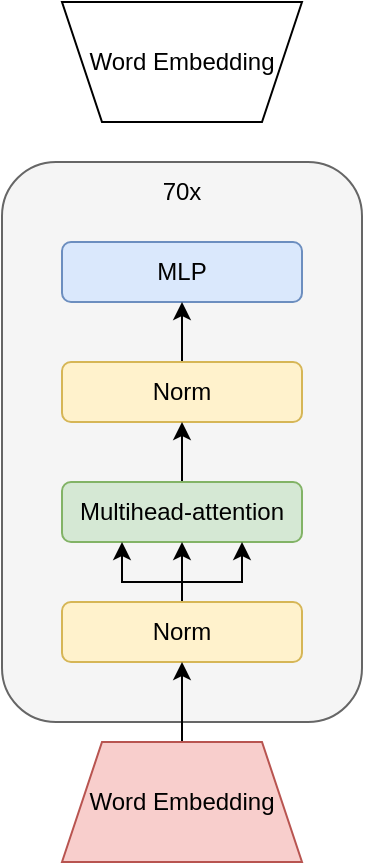 <mxfile version="21.3.7" type="github">
  <diagram name="第 1 页" id="Xxwj1tfnUvxStq_X9vwp">
    <mxGraphModel dx="906" dy="376" grid="1" gridSize="10" guides="1" tooltips="1" connect="1" arrows="1" fold="1" page="1" pageScale="1" pageWidth="827" pageHeight="1169" math="0" shadow="0">
      <root>
        <mxCell id="0" />
        <mxCell id="1" parent="0" />
        <mxCell id="9mFLSa__WdMMdHGMJDsr-13" value="" style="rounded=1;whiteSpace=wrap;html=1;fillColor=#f5f5f5;fontColor=#333333;strokeColor=#666666;" vertex="1" parent="1">
          <mxGeometry x="210" y="220" width="180" height="280" as="geometry" />
        </mxCell>
        <mxCell id="9mFLSa__WdMMdHGMJDsr-2" value="MLP" style="rounded=1;whiteSpace=wrap;html=1;fillColor=#dae8fc;strokeColor=#6c8ebf;" vertex="1" parent="1">
          <mxGeometry x="240" y="260" width="120" height="30" as="geometry" />
        </mxCell>
        <mxCell id="9mFLSa__WdMMdHGMJDsr-10" style="edgeStyle=orthogonalEdgeStyle;rounded=0;orthogonalLoop=1;jettySize=auto;html=1;exitX=0.5;exitY=0;exitDx=0;exitDy=0;entryX=0.5;entryY=1;entryDx=0;entryDy=0;" edge="1" parent="1" source="9mFLSa__WdMMdHGMJDsr-3" target="9mFLSa__WdMMdHGMJDsr-2">
          <mxGeometry relative="1" as="geometry" />
        </mxCell>
        <mxCell id="9mFLSa__WdMMdHGMJDsr-3" value="Norm" style="rounded=1;whiteSpace=wrap;html=1;fillColor=#fff2cc;strokeColor=#d6b656;" vertex="1" parent="1">
          <mxGeometry x="240" y="320" width="120" height="30" as="geometry" />
        </mxCell>
        <mxCell id="9mFLSa__WdMMdHGMJDsr-9" style="edgeStyle=orthogonalEdgeStyle;rounded=0;orthogonalLoop=1;jettySize=auto;html=1;exitX=0.5;exitY=0;exitDx=0;exitDy=0;entryX=0.5;entryY=1;entryDx=0;entryDy=0;" edge="1" parent="1" source="9mFLSa__WdMMdHGMJDsr-4" target="9mFLSa__WdMMdHGMJDsr-3">
          <mxGeometry relative="1" as="geometry" />
        </mxCell>
        <mxCell id="9mFLSa__WdMMdHGMJDsr-4" value="Multihead-attention" style="rounded=1;whiteSpace=wrap;html=1;fillColor=#d5e8d4;strokeColor=#82b366;" vertex="1" parent="1">
          <mxGeometry x="240" y="380" width="120" height="30" as="geometry" />
        </mxCell>
        <mxCell id="9mFLSa__WdMMdHGMJDsr-8" style="edgeStyle=orthogonalEdgeStyle;rounded=0;orthogonalLoop=1;jettySize=auto;html=1;exitX=0.5;exitY=0;exitDx=0;exitDy=0;entryX=0.5;entryY=1;entryDx=0;entryDy=0;" edge="1" parent="1" source="9mFLSa__WdMMdHGMJDsr-5" target="9mFLSa__WdMMdHGMJDsr-4">
          <mxGeometry relative="1" as="geometry" />
        </mxCell>
        <mxCell id="9mFLSa__WdMMdHGMJDsr-11" style="edgeStyle=orthogonalEdgeStyle;rounded=0;orthogonalLoop=1;jettySize=auto;html=1;exitX=0.5;exitY=0;exitDx=0;exitDy=0;entryX=0.25;entryY=1;entryDx=0;entryDy=0;" edge="1" parent="1" source="9mFLSa__WdMMdHGMJDsr-5" target="9mFLSa__WdMMdHGMJDsr-4">
          <mxGeometry relative="1" as="geometry">
            <Array as="points">
              <mxPoint x="300" y="430" />
              <mxPoint x="270" y="430" />
            </Array>
          </mxGeometry>
        </mxCell>
        <mxCell id="9mFLSa__WdMMdHGMJDsr-12" style="edgeStyle=orthogonalEdgeStyle;rounded=0;orthogonalLoop=1;jettySize=auto;html=1;exitX=0.5;exitY=0;exitDx=0;exitDy=0;entryX=0.75;entryY=1;entryDx=0;entryDy=0;" edge="1" parent="1" source="9mFLSa__WdMMdHGMJDsr-5" target="9mFLSa__WdMMdHGMJDsr-4">
          <mxGeometry relative="1" as="geometry">
            <Array as="points">
              <mxPoint x="300" y="430" />
              <mxPoint x="330" y="430" />
            </Array>
          </mxGeometry>
        </mxCell>
        <mxCell id="9mFLSa__WdMMdHGMJDsr-5" value="Norm" style="rounded=1;whiteSpace=wrap;html=1;fillColor=#fff2cc;strokeColor=#d6b656;" vertex="1" parent="1">
          <mxGeometry x="240" y="440" width="120" height="30" as="geometry" />
        </mxCell>
        <mxCell id="9mFLSa__WdMMdHGMJDsr-7" style="edgeStyle=orthogonalEdgeStyle;rounded=0;orthogonalLoop=1;jettySize=auto;html=1;exitX=0.5;exitY=0;exitDx=0;exitDy=0;entryX=0.5;entryY=1;entryDx=0;entryDy=0;" edge="1" parent="1" source="9mFLSa__WdMMdHGMJDsr-6" target="9mFLSa__WdMMdHGMJDsr-5">
          <mxGeometry relative="1" as="geometry" />
        </mxCell>
        <mxCell id="9mFLSa__WdMMdHGMJDsr-6" value="Word Embedding" style="shape=trapezoid;perimeter=trapezoidPerimeter;whiteSpace=wrap;html=1;fixedSize=1;fillColor=#f8cecc;strokeColor=#b85450;" vertex="1" parent="1">
          <mxGeometry x="240" y="510" width="120" height="60" as="geometry" />
        </mxCell>
        <mxCell id="9mFLSa__WdMMdHGMJDsr-16" value="70x" style="text;html=1;strokeColor=none;fillColor=none;align=center;verticalAlign=middle;whiteSpace=wrap;rounded=0;" vertex="1" parent="1">
          <mxGeometry x="270" y="220" width="60" height="30" as="geometry" />
        </mxCell>
        <mxCell id="9mFLSa__WdMMdHGMJDsr-17" value="" style="shape=trapezoid;perimeter=trapezoidPerimeter;whiteSpace=wrap;html=1;fixedSize=1;rotation=-180;" vertex="1" parent="1">
          <mxGeometry x="240" y="140" width="120" height="60" as="geometry" />
        </mxCell>
        <mxCell id="9mFLSa__WdMMdHGMJDsr-18" value="Word Embedding" style="text;html=1;strokeColor=none;fillColor=none;align=center;verticalAlign=middle;whiteSpace=wrap;rounded=0;" vertex="1" parent="1">
          <mxGeometry x="240" y="155" width="120" height="30" as="geometry" />
        </mxCell>
      </root>
    </mxGraphModel>
  </diagram>
</mxfile>
